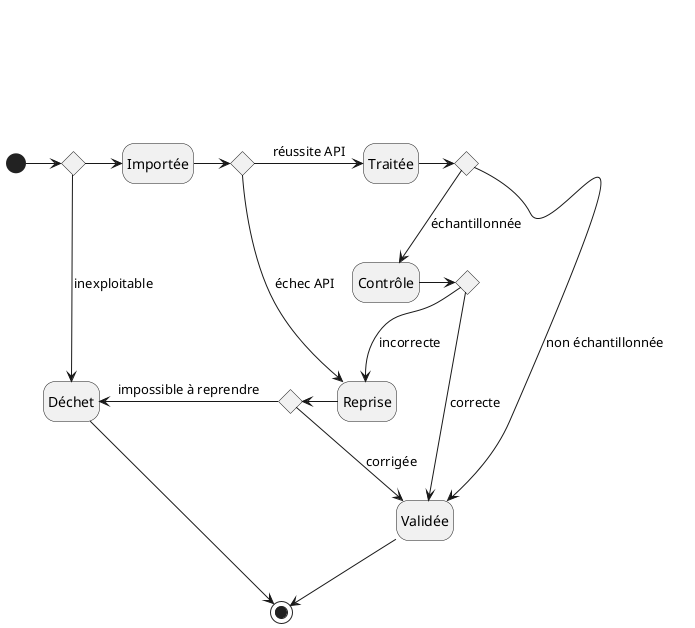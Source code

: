 @startuml "uml_etat"
hide empty description
state imp <<choice>>
state api <<choice>>
state ech <<choice>>
state ctr <<choice>>
state rep <<choice>>

[*] -> imp
imp -> Importée
imp --> Déchet : inexploitable
Importée -> api
api -> Traitée : réussite API
Traitée -> ech
api --> Reprise : échec API
ech -> Validée : non échantillonnée
ech --> Contrôle : échantillonnée
Contrôle -> ctr
ctr -> Validée : correcte
ctr --> Reprise : incorrecte
Reprise -> rep
rep --> Validée : corrigée
rep -> Déchet : impossible à reprendre
Validée --> [*]
Déchet --> [*]
@enduml